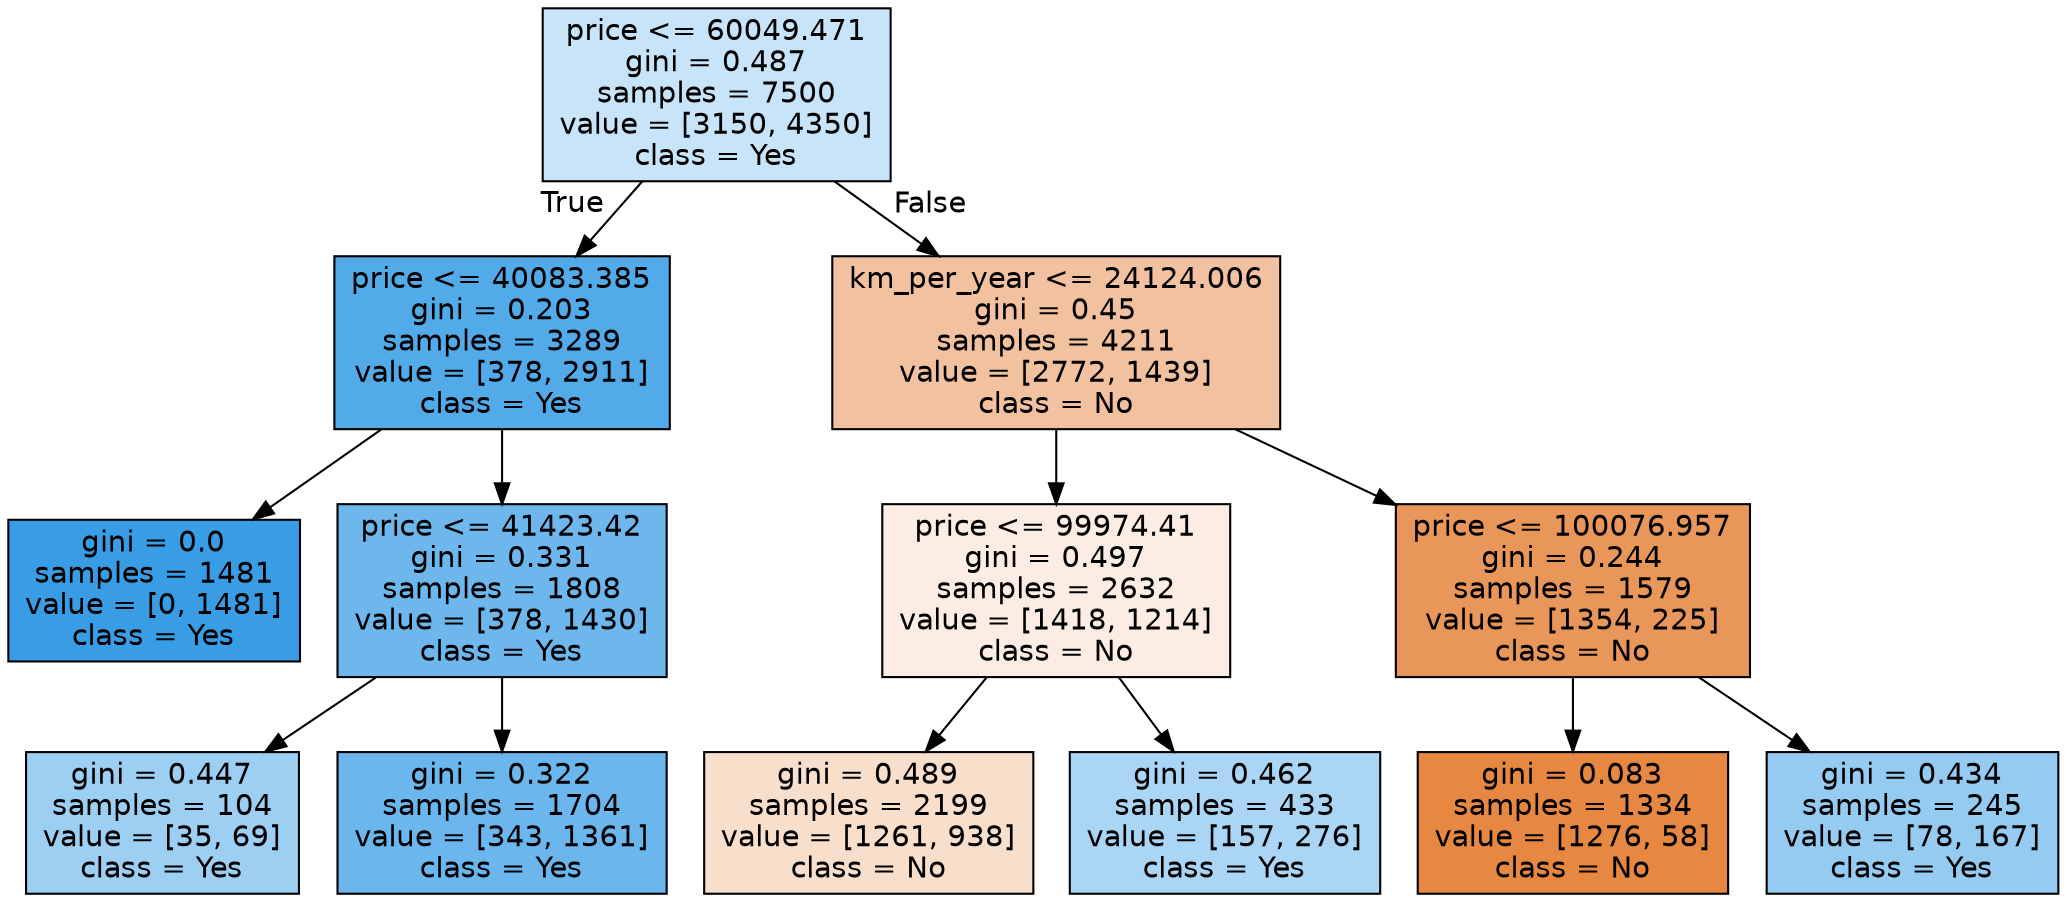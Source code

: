 digraph Tree {
node [shape=box, style="filled", color="black", fontname="helvetica"] ;
edge [fontname="helvetica"] ;
0 [label="price <= 60049.471\ngini = 0.487\nsamples = 7500\nvalue = [3150, 4350]\nclass = Yes", fillcolor="#c8e4f8"] ;
1 [label="price <= 40083.385\ngini = 0.203\nsamples = 3289\nvalue = [378, 2911]\nclass = Yes", fillcolor="#53aae8"] ;
0 -> 1 [labeldistance=2.5, labelangle=45, headlabel="True"] ;
2 [label="gini = 0.0\nsamples = 1481\nvalue = [0, 1481]\nclass = Yes", fillcolor="#399de5"] ;
1 -> 2 ;
3 [label="price <= 41423.42\ngini = 0.331\nsamples = 1808\nvalue = [378, 1430]\nclass = Yes", fillcolor="#6db7ec"] ;
1 -> 3 ;
4 [label="gini = 0.447\nsamples = 104\nvalue = [35, 69]\nclass = Yes", fillcolor="#9dcff2"] ;
3 -> 4 ;
5 [label="gini = 0.322\nsamples = 1704\nvalue = [343, 1361]\nclass = Yes", fillcolor="#6bb6ec"] ;
3 -> 5 ;
6 [label="km_per_year <= 24124.006\ngini = 0.45\nsamples = 4211\nvalue = [2772, 1439]\nclass = No", fillcolor="#f2c2a0"] ;
0 -> 6 [labeldistance=2.5, labelangle=-45, headlabel="False"] ;
7 [label="price <= 99974.41\ngini = 0.497\nsamples = 2632\nvalue = [1418, 1214]\nclass = No", fillcolor="#fbede3"] ;
6 -> 7 ;
8 [label="gini = 0.489\nsamples = 2199\nvalue = [1261, 938]\nclass = No", fillcolor="#f8dfcc"] ;
7 -> 8 ;
9 [label="gini = 0.462\nsamples = 433\nvalue = [157, 276]\nclass = Yes", fillcolor="#aad5f4"] ;
7 -> 9 ;
10 [label="price <= 100076.957\ngini = 0.244\nsamples = 1579\nvalue = [1354, 225]\nclass = No", fillcolor="#e9965a"] ;
6 -> 10 ;
11 [label="gini = 0.083\nsamples = 1334\nvalue = [1276, 58]\nclass = No", fillcolor="#e68742"] ;
10 -> 11 ;
12 [label="gini = 0.434\nsamples = 245\nvalue = [78, 167]\nclass = Yes", fillcolor="#95cbf1"] ;
10 -> 12 ;
}
